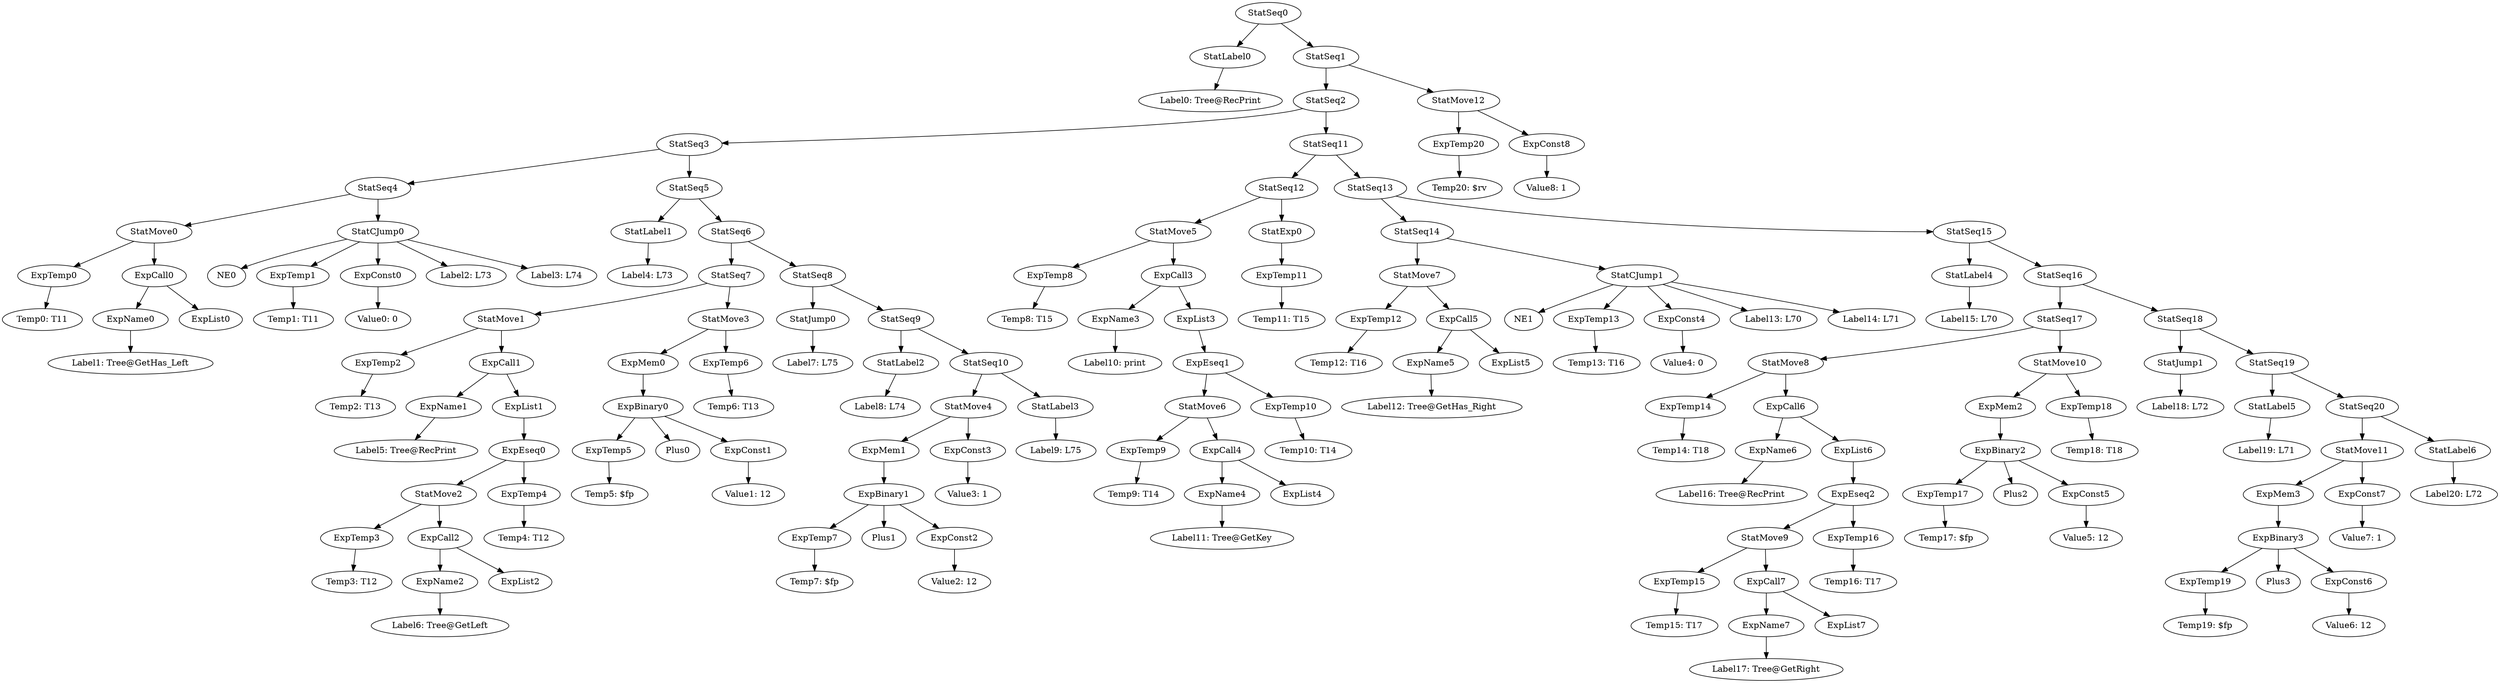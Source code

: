 digraph {
	ordering = out;
	ExpConst7 -> "Value7: 1";
	StatMove11 -> ExpMem3;
	StatMove11 -> ExpConst7;
	ExpMem3 -> ExpBinary3;
	ExpConst6 -> "Value6: 12";
	StatSeq2 -> StatSeq3;
	StatSeq2 -> StatSeq11;
	StatSeq10 -> StatMove4;
	StatSeq10 -> StatLabel3;
	ExpName1 -> "Label5: Tree@RecPrint";
	ExpEseq1 -> StatMove6;
	ExpEseq1 -> ExpTemp10;
	StatSeq14 -> StatMove7;
	StatSeq14 -> StatCJump1;
	ExpTemp15 -> "Temp15: T17";
	ExpConst3 -> "Value3: 1";
	ExpMem1 -> ExpBinary1;
	ExpBinary1 -> ExpTemp7;
	ExpBinary1 -> Plus1;
	ExpBinary1 -> ExpConst2;
	ExpTemp6 -> "Temp6: T13";
	StatMove6 -> ExpTemp9;
	StatMove6 -> ExpCall4;
	ExpConst4 -> "Value4: 0";
	StatMove3 -> ExpMem0;
	StatMove3 -> ExpTemp6;
	ExpBinary0 -> ExpTemp5;
	ExpBinary0 -> Plus0;
	ExpBinary0 -> ExpConst1;
	ExpMem0 -> ExpBinary0;
	ExpTemp7 -> "Temp7: $fp";
	ExpTemp0 -> "Temp0: T11";
	ExpConst8 -> "Value8: 1";
	ExpTemp20 -> "Temp20: $rv";
	ExpName0 -> "Label1: Tree@GetHas_Left";
	ExpName5 -> "Label12: Tree@GetHas_Right";
	ExpConst0 -> "Value0: 0";
	StatMove0 -> ExpTemp0;
	StatMove0 -> ExpCall0;
	StatMove8 -> ExpTemp14;
	StatMove8 -> ExpCall6;
	StatSeq3 -> StatSeq4;
	StatSeq3 -> StatSeq5;
	StatSeq15 -> StatLabel4;
	StatSeq15 -> StatSeq16;
	StatLabel3 -> "Label9: L75";
	ExpBinary3 -> ExpTemp19;
	ExpBinary3 -> Plus3;
	ExpBinary3 -> ExpConst6;
	ExpCall2 -> ExpName2;
	ExpCall2 -> ExpList2;
	StatMove10 -> ExpMem2;
	StatMove10 -> ExpTemp18;
	ExpName2 -> "Label6: Tree@GetLeft";
	ExpBinary2 -> ExpTemp17;
	ExpBinary2 -> Plus2;
	ExpBinary2 -> ExpConst5;
	StatSeq8 -> StatJump0;
	StatSeq8 -> StatSeq9;
	ExpTemp3 -> "Temp3: T12";
	StatSeq6 -> StatSeq7;
	StatSeq6 -> StatSeq8;
	StatSeq9 -> StatLabel2;
	StatSeq9 -> StatSeq10;
	ExpCall0 -> ExpName0;
	ExpCall0 -> ExpList0;
	ExpName7 -> "Label17: Tree@GetRight";
	StatJump0 -> "Label7: L75";
	ExpCall1 -> ExpName1;
	ExpCall1 -> ExpList1;
	StatLabel1 -> "Label4: L73";
	ExpTemp8 -> "Temp8: T15";
	ExpTemp18 -> "Temp18: T18";
	StatCJump0 -> NE0;
	StatCJump0 -> ExpTemp1;
	StatCJump0 -> ExpConst0;
	StatCJump0 -> "Label2: L73";
	StatCJump0 -> "Label3: L74";
	StatMove1 -> ExpTemp2;
	StatMove1 -> ExpCall1;
	StatSeq5 -> StatLabel1;
	StatSeq5 -> StatSeq6;
	StatLabel4 -> "Label15: L70";
	ExpTemp2 -> "Temp2: T13";
	StatMove2 -> ExpTemp3;
	StatMove2 -> ExpCall2;
	StatLabel0 -> "Label0: Tree@RecPrint";
	StatSeq17 -> StatMove8;
	StatSeq17 -> StatMove10;
	ExpTemp19 -> "Temp19: $fp";
	ExpTemp5 -> "Temp5: $fp";
	ExpTemp4 -> "Temp4: T12";
	StatLabel5 -> "Label19: L71";
	ExpConst2 -> "Value2: 12";
	StatExp0 -> ExpTemp11;
	ExpTemp11 -> "Temp11: T15";
	ExpEseq0 -> StatMove2;
	ExpEseq0 -> ExpTemp4;
	StatMove4 -> ExpMem1;
	StatMove4 -> ExpConst3;
	StatLabel2 -> "Label8: L74";
	StatMove5 -> ExpTemp8;
	StatMove5 -> ExpCall3;
	ExpConst1 -> "Value1: 12";
	ExpList6 -> ExpEseq2;
	StatSeq0 -> StatLabel0;
	StatSeq0 -> StatSeq1;
	ExpConst5 -> "Value5: 12";
	ExpName3 -> "Label10: print";
	ExpList1 -> ExpEseq0;
	ExpTemp1 -> "Temp1: T11";
	ExpEseq2 -> StatMove9;
	ExpEseq2 -> ExpTemp16;
	ExpCall4 -> ExpName4;
	ExpCall4 -> ExpList4;
	ExpTemp9 -> "Temp9: T14";
	StatSeq19 -> StatLabel5;
	StatSeq19 -> StatSeq20;
	ExpName4 -> "Label11: Tree@GetKey";
	ExpList3 -> ExpEseq1;
	StatSeq12 -> StatMove5;
	StatSeq12 -> StatExp0;
	StatSeq20 -> StatMove11;
	StatSeq20 -> StatLabel6;
	StatSeq11 -> StatSeq12;
	StatSeq11 -> StatSeq13;
	StatLabel6 -> "Label20: L72";
	ExpTemp12 -> "Temp12: T16";
	StatSeq1 -> StatSeq2;
	StatSeq1 -> StatMove12;
	ExpMem2 -> ExpBinary2;
	StatMove7 -> ExpTemp12;
	StatMove7 -> ExpCall5;
	ExpCall5 -> ExpName5;
	ExpCall5 -> ExpList5;
	ExpCall3 -> ExpName3;
	ExpCall3 -> ExpList3;
	StatCJump1 -> NE1;
	StatCJump1 -> ExpTemp13;
	StatCJump1 -> ExpConst4;
	StatCJump1 -> "Label13: L70";
	StatCJump1 -> "Label14: L71";
	ExpTemp13 -> "Temp13: T16";
	StatMove12 -> ExpTemp20;
	StatMove12 -> ExpConst8;
	ExpTemp14 -> "Temp14: T18";
	ExpName6 -> "Label16: Tree@RecPrint";
	ExpTemp10 -> "Temp10: T14";
	ExpCall6 -> ExpName6;
	ExpCall6 -> ExpList6;
	StatMove9 -> ExpTemp15;
	StatMove9 -> ExpCall7;
	ExpCall7 -> ExpName7;
	ExpCall7 -> ExpList7;
	ExpTemp16 -> "Temp16: T17";
	StatSeq13 -> StatSeq14;
	StatSeq13 -> StatSeq15;
	ExpTemp17 -> "Temp17: $fp";
	StatSeq7 -> StatMove1;
	StatSeq7 -> StatMove3;
	StatSeq16 -> StatSeq17;
	StatSeq16 -> StatSeq18;
	StatSeq4 -> StatMove0;
	StatSeq4 -> StatCJump0;
	StatJump1 -> "Label18: L72";
	StatSeq18 -> StatJump1;
	StatSeq18 -> StatSeq19;
}

